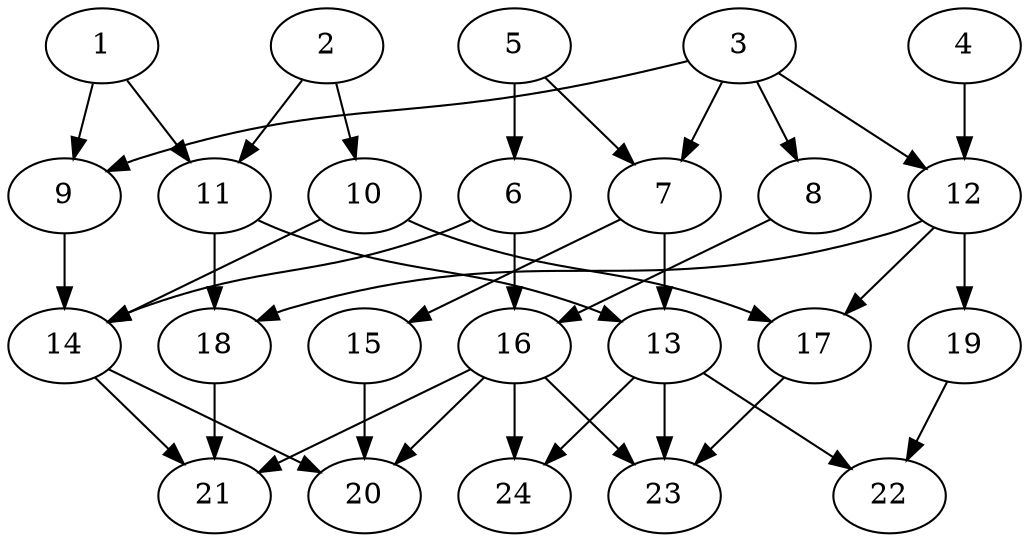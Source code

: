 // DAG (tier=2-normal, mode=data, n=24, ccr=0.404, fat=0.695, density=0.411, regular=0.445, jump=0.106, mindata=2097152, maxdata=16777216)
// DAG automatically generated by daggen at Sun Aug 24 16:33:34 2025
// /home/ermia/Project/Environments/daggen/bin/daggen --dot --ccr 0.404 --fat 0.695 --regular 0.445 --density 0.411 --jump 0.106 --mindata 2097152 --maxdata 16777216 -n 24 
digraph G {
  1 [size="3687300573510575849472", alpha="0.17", expect_size="1843650286755287924736"]
  1 -> 9 [size ="1909394560253952"]
  1 -> 11 [size ="1909394560253952"]
  2 [size="9008039297540098", alpha="0.01", expect_size="4504019648770049"]
  2 -> 10 [size ="580819173244928"]
  2 -> 11 [size ="580819173244928"]
  3 [size="1700421606135205120", alpha="0.13", expect_size="850210803067602560"]
  3 -> 7 [size ="1412445092446208"]
  3 -> 8 [size ="1412445092446208"]
  3 -> 9 [size ="1412445092446208"]
  3 -> 12 [size ="1412445092446208"]
  4 [size="608200005307361918976", alpha="0.14", expect_size="304100002653680959488"]
  4 -> 12 [size ="574276352606208"]
  5 [size="1866427486821665792", alpha="0.18", expect_size="933213743410832896"]
  5 -> 6 [size ="1411356796387328"]
  5 -> 7 [size ="1411356796387328"]
  6 [size="136185810561918560", alpha="0.09", expect_size="68092905280959280"]
  6 -> 14 [size ="131214816051200"]
  6 -> 16 [size ="131214816051200"]
  7 [size="63129090922985048", alpha="0.07", expect_size="31564545461492524"]
  7 -> 13 [size ="172141785907200"]
  7 -> 15 [size ="172141785907200"]
  8 [size="14292232142995530", alpha="0.06", expect_size="7146116071497765"]
  8 -> 16 [size ="445438180196352"]
  9 [size="171189972695458144", alpha="0.13", expect_size="85594986347729072"]
  9 -> 14 [size ="210470854197248"]
  10 [size="9129795836722456", alpha="0.02", expect_size="4564897918361228"]
  10 -> 14 [size ="364633068142592"]
  10 -> 17 [size ="364633068142592"]
  11 [size="25252021877438436", alpha="0.01", expect_size="12626010938719218"]
  11 -> 13 [size ="991719097106432"]
  11 -> 18 [size ="991719097106432"]
  12 [size="310357278791818432", alpha="0.06", expect_size="155178639395909216"]
  12 -> 17 [size ="768109275250688"]
  12 -> 18 [size ="768109275250688"]
  12 -> 19 [size ="768109275250688"]
  13 [size="423221029008920543232", alpha="0.10", expect_size="211610514504460271616"]
  13 -> 22 [size ="450956667912192"]
  13 -> 23 [size ="450956667912192"]
  13 -> 24 [size ="450956667912192"]
  14 [size="41361018906519840", alpha="0.01", expect_size="20680509453259920"]
  14 -> 20 [size ="1752289689731072"]
  14 -> 21 [size ="1752289689731072"]
  15 [size="245400912394249568256", alpha="0.13", expect_size="122700456197124784128"]
  15 -> 20 [size ="313574522093568"]
  16 [size="980900453030858496", alpha="0.13", expect_size="490450226515429248"]
  16 -> 20 [size ="638148958748672"]
  16 -> 21 [size ="638148958748672"]
  16 -> 23 [size ="638148958748672"]
  16 -> 24 [size ="638148958748672"]
  17 [size="11169026706374480", alpha="0.19", expect_size="5584513353187240"]
  17 -> 23 [size ="1041583667412992"]
  18 [size="182424742195949408", alpha="0.19", expect_size="91212371097974704"]
  18 -> 21 [size ="423584740671488"]
  19 [size="20366731554123780", alpha="0.17", expect_size="10183365777061890"]
  19 -> 22 [size ="397993681354752"]
  20 [size="3513512580254838784", alpha="0.03", expect_size="1756756290127419392"]
  21 [size="351814477512563490816", alpha="0.04", expect_size="175907238756281745408"]
  22 [size="1342112447090709757952", alpha="0.18", expect_size="671056223545354878976"]
  23 [size="2237163215562082816", alpha="0.02", expect_size="1118581607781041408"]
  24 [size="152178673859028512", alpha="0.15", expect_size="76089336929514256"]
}